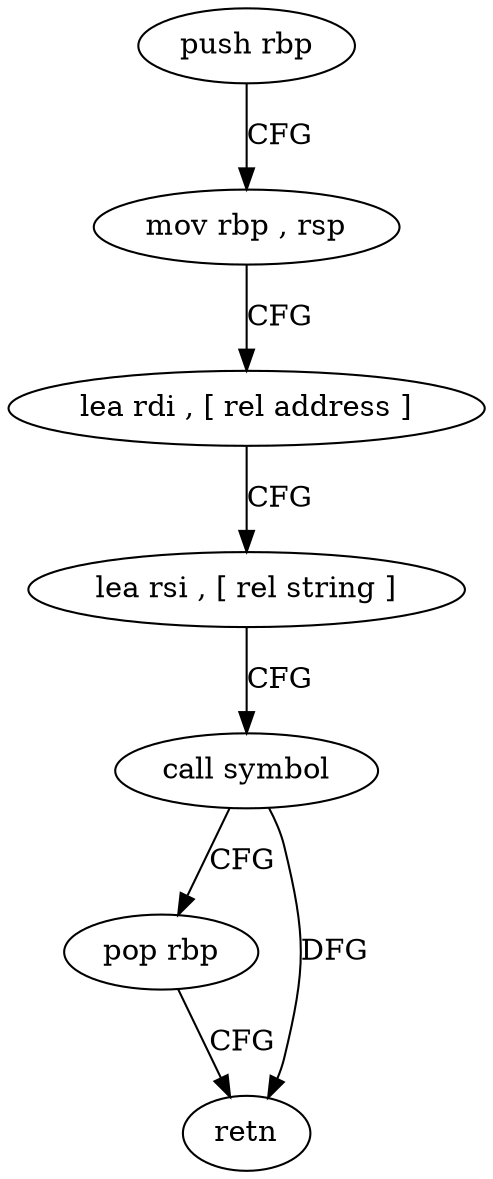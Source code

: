digraph "func" {
"73248" [label = "push rbp" ]
"73249" [label = "mov rbp , rsp" ]
"73252" [label = "lea rdi , [ rel address ]" ]
"73259" [label = "lea rsi , [ rel string ]" ]
"73266" [label = "call symbol" ]
"73271" [label = "pop rbp" ]
"73272" [label = "retn" ]
"73248" -> "73249" [ label = "CFG" ]
"73249" -> "73252" [ label = "CFG" ]
"73252" -> "73259" [ label = "CFG" ]
"73259" -> "73266" [ label = "CFG" ]
"73266" -> "73271" [ label = "CFG" ]
"73266" -> "73272" [ label = "DFG" ]
"73271" -> "73272" [ label = "CFG" ]
}
